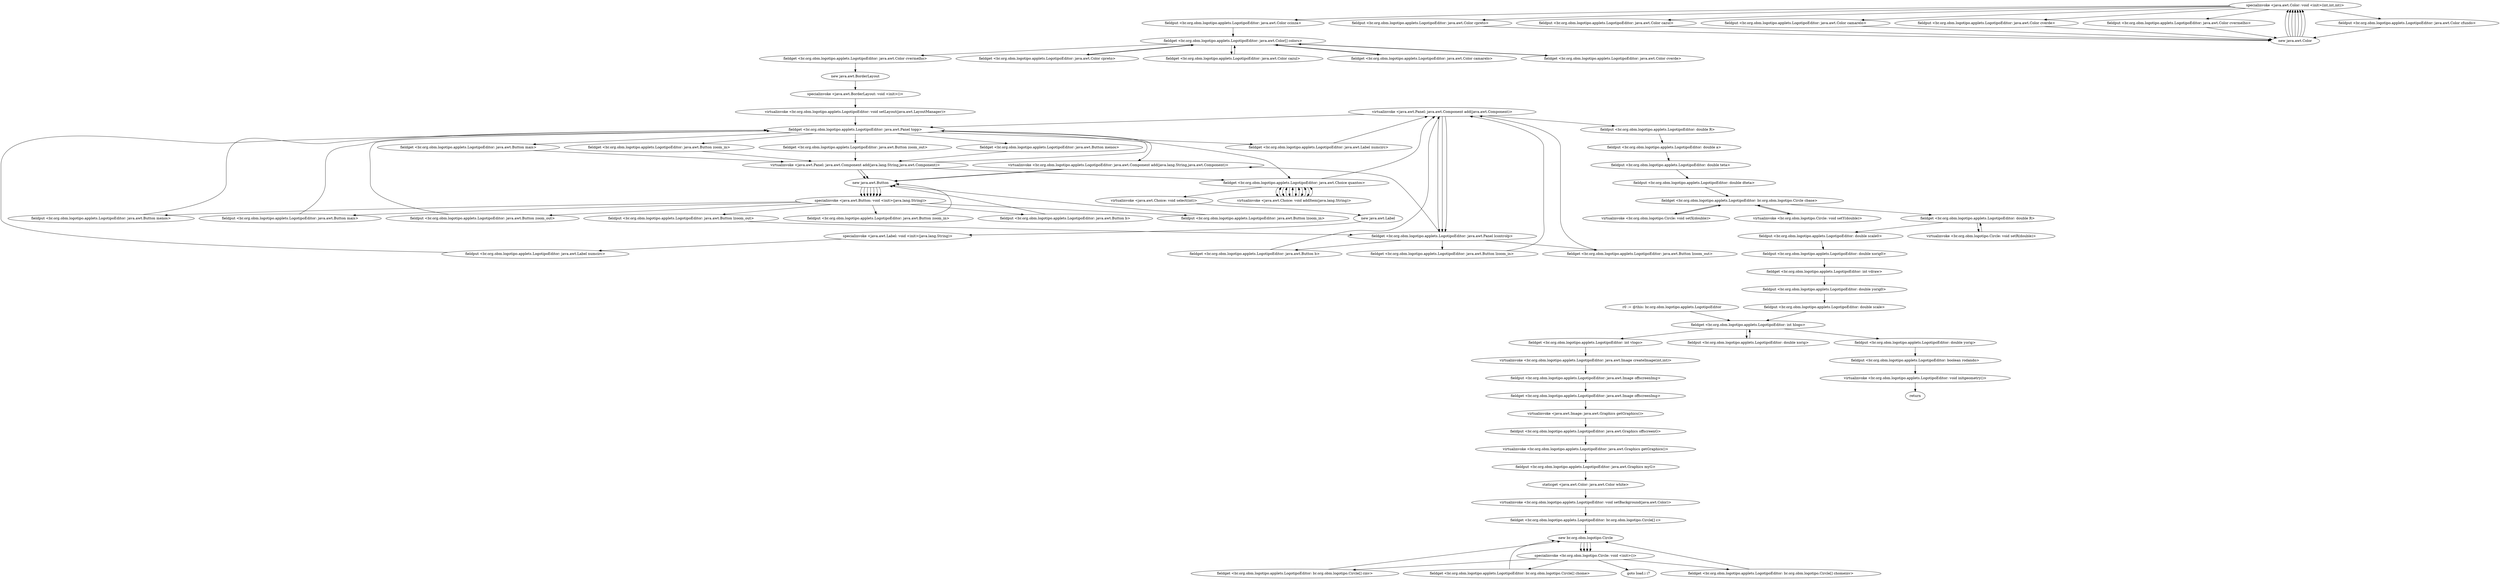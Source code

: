 digraph "" {
"r0 := @this: br.org.obm.logotipo.applets.LogotipoEditor"->"fieldget <br.org.obm.logotipo.applets.LogotipoEditor: int hlogo>";
 "fieldget <br.org.obm.logotipo.applets.LogotipoEditor: int hlogo>"->"fieldget <br.org.obm.logotipo.applets.LogotipoEditor: int vlogo>";
 "fieldget <br.org.obm.logotipo.applets.LogotipoEditor: int vlogo>"->"virtualinvoke <br.org.obm.logotipo.applets.LogotipoEditor: java.awt.Image createImage(int,int)>";
 "virtualinvoke <br.org.obm.logotipo.applets.LogotipoEditor: java.awt.Image createImage(int,int)>"->"fieldput <br.org.obm.logotipo.applets.LogotipoEditor: java.awt.Image offscreenImg>";
 "fieldput <br.org.obm.logotipo.applets.LogotipoEditor: java.awt.Image offscreenImg>"->"fieldget <br.org.obm.logotipo.applets.LogotipoEditor: java.awt.Image offscreenImg>";
 "fieldget <br.org.obm.logotipo.applets.LogotipoEditor: java.awt.Image offscreenImg>"->"virtualinvoke <java.awt.Image: java.awt.Graphics getGraphics()>";
 "virtualinvoke <java.awt.Image: java.awt.Graphics getGraphics()>"->"fieldput <br.org.obm.logotipo.applets.LogotipoEditor: java.awt.Graphics offscreenG>";
 "fieldput <br.org.obm.logotipo.applets.LogotipoEditor: java.awt.Graphics offscreenG>"->"virtualinvoke <br.org.obm.logotipo.applets.LogotipoEditor: java.awt.Graphics getGraphics()>";
 "virtualinvoke <br.org.obm.logotipo.applets.LogotipoEditor: java.awt.Graphics getGraphics()>"->"fieldput <br.org.obm.logotipo.applets.LogotipoEditor: java.awt.Graphics myG>";
 "fieldput <br.org.obm.logotipo.applets.LogotipoEditor: java.awt.Graphics myG>"->"staticget <java.awt.Color: java.awt.Color white>";
 "staticget <java.awt.Color: java.awt.Color white>"->"virtualinvoke <br.org.obm.logotipo.applets.LogotipoEditor: void setBackground(java.awt.Color)>";
 "virtualinvoke <br.org.obm.logotipo.applets.LogotipoEditor: void setBackground(java.awt.Color)>"->"fieldget <br.org.obm.logotipo.applets.LogotipoEditor: br.org.obm.logotipo.Circle[] c>";
 "fieldget <br.org.obm.logotipo.applets.LogotipoEditor: br.org.obm.logotipo.Circle[] c>"->"new br.org.obm.logotipo.Circle";
 "new br.org.obm.logotipo.Circle"->"specialinvoke <br.org.obm.logotipo.Circle: void <init>()>";
 "specialinvoke <br.org.obm.logotipo.Circle: void <init>()>"->"fieldget <br.org.obm.logotipo.applets.LogotipoEditor: br.org.obm.logotipo.Circle[] cinv>";
 "fieldget <br.org.obm.logotipo.applets.LogotipoEditor: br.org.obm.logotipo.Circle[] cinv>"->"new br.org.obm.logotipo.Circle";
 "new br.org.obm.logotipo.Circle"->"specialinvoke <br.org.obm.logotipo.Circle: void <init>()>";
 "specialinvoke <br.org.obm.logotipo.Circle: void <init>()>"->"fieldget <br.org.obm.logotipo.applets.LogotipoEditor: br.org.obm.logotipo.Circle[] chome>";
 "fieldget <br.org.obm.logotipo.applets.LogotipoEditor: br.org.obm.logotipo.Circle[] chome>"->"new br.org.obm.logotipo.Circle";
 "new br.org.obm.logotipo.Circle"->"specialinvoke <br.org.obm.logotipo.Circle: void <init>()>";
 "specialinvoke <br.org.obm.logotipo.Circle: void <init>()>"->"fieldget <br.org.obm.logotipo.applets.LogotipoEditor: br.org.obm.logotipo.Circle[] chomeinv>";
 "fieldget <br.org.obm.logotipo.applets.LogotipoEditor: br.org.obm.logotipo.Circle[] chomeinv>"->"new br.org.obm.logotipo.Circle";
 "new br.org.obm.logotipo.Circle"->"specialinvoke <br.org.obm.logotipo.Circle: void <init>()>";
 "specialinvoke <br.org.obm.logotipo.Circle: void <init>()>"->"goto load.i i7";
"new java.awt.Color";
 "new java.awt.Color"->"specialinvoke <java.awt.Color: void <init>(int,int,int)>";
 "specialinvoke <java.awt.Color: void <init>(int,int,int)>"->"fieldput <br.org.obm.logotipo.applets.LogotipoEditor: java.awt.Color cfundo>";
 "fieldput <br.org.obm.logotipo.applets.LogotipoEditor: java.awt.Color cfundo>"->"new java.awt.Color";
 "new java.awt.Color"->"specialinvoke <java.awt.Color: void <init>(int,int,int)>";
 "specialinvoke <java.awt.Color: void <init>(int,int,int)>"->"fieldput <br.org.obm.logotipo.applets.LogotipoEditor: java.awt.Color cpreto>";
 "fieldput <br.org.obm.logotipo.applets.LogotipoEditor: java.awt.Color cpreto>"->"new java.awt.Color";
 "new java.awt.Color"->"specialinvoke <java.awt.Color: void <init>(int,int,int)>";
 "specialinvoke <java.awt.Color: void <init>(int,int,int)>"->"fieldput <br.org.obm.logotipo.applets.LogotipoEditor: java.awt.Color cazul>";
 "fieldput <br.org.obm.logotipo.applets.LogotipoEditor: java.awt.Color cazul>"->"new java.awt.Color";
 "new java.awt.Color"->"specialinvoke <java.awt.Color: void <init>(int,int,int)>";
 "specialinvoke <java.awt.Color: void <init>(int,int,int)>"->"fieldput <br.org.obm.logotipo.applets.LogotipoEditor: java.awt.Color camarelo>";
 "fieldput <br.org.obm.logotipo.applets.LogotipoEditor: java.awt.Color camarelo>"->"new java.awt.Color";
 "new java.awt.Color"->"specialinvoke <java.awt.Color: void <init>(int,int,int)>";
 "specialinvoke <java.awt.Color: void <init>(int,int,int)>"->"fieldput <br.org.obm.logotipo.applets.LogotipoEditor: java.awt.Color cverde>";
 "fieldput <br.org.obm.logotipo.applets.LogotipoEditor: java.awt.Color cverde>"->"new java.awt.Color";
 "new java.awt.Color"->"specialinvoke <java.awt.Color: void <init>(int,int,int)>";
 "specialinvoke <java.awt.Color: void <init>(int,int,int)>"->"fieldput <br.org.obm.logotipo.applets.LogotipoEditor: java.awt.Color cvermelho>";
 "fieldput <br.org.obm.logotipo.applets.LogotipoEditor: java.awt.Color cvermelho>"->"new java.awt.Color";
 "new java.awt.Color"->"specialinvoke <java.awt.Color: void <init>(int,int,int)>";
 "specialinvoke <java.awt.Color: void <init>(int,int,int)>"->"fieldput <br.org.obm.logotipo.applets.LogotipoEditor: java.awt.Color ccinza>";
 "fieldput <br.org.obm.logotipo.applets.LogotipoEditor: java.awt.Color ccinza>"->"fieldget <br.org.obm.logotipo.applets.LogotipoEditor: java.awt.Color[] colors>";
 "fieldget <br.org.obm.logotipo.applets.LogotipoEditor: java.awt.Color[] colors>"->"fieldget <br.org.obm.logotipo.applets.LogotipoEditor: java.awt.Color cpreto>";
 "fieldget <br.org.obm.logotipo.applets.LogotipoEditor: java.awt.Color cpreto>"->"fieldget <br.org.obm.logotipo.applets.LogotipoEditor: java.awt.Color[] colors>";
 "fieldget <br.org.obm.logotipo.applets.LogotipoEditor: java.awt.Color[] colors>"->"fieldget <br.org.obm.logotipo.applets.LogotipoEditor: java.awt.Color cazul>";
 "fieldget <br.org.obm.logotipo.applets.LogotipoEditor: java.awt.Color cazul>"->"fieldget <br.org.obm.logotipo.applets.LogotipoEditor: java.awt.Color[] colors>";
 "fieldget <br.org.obm.logotipo.applets.LogotipoEditor: java.awt.Color[] colors>"->"fieldget <br.org.obm.logotipo.applets.LogotipoEditor: java.awt.Color camarelo>";
 "fieldget <br.org.obm.logotipo.applets.LogotipoEditor: java.awt.Color camarelo>"->"fieldget <br.org.obm.logotipo.applets.LogotipoEditor: java.awt.Color[] colors>";
 "fieldget <br.org.obm.logotipo.applets.LogotipoEditor: java.awt.Color[] colors>"->"fieldget <br.org.obm.logotipo.applets.LogotipoEditor: java.awt.Color cverde>";
 "fieldget <br.org.obm.logotipo.applets.LogotipoEditor: java.awt.Color cverde>"->"fieldget <br.org.obm.logotipo.applets.LogotipoEditor: java.awt.Color[] colors>";
 "fieldget <br.org.obm.logotipo.applets.LogotipoEditor: java.awt.Color[] colors>"->"fieldget <br.org.obm.logotipo.applets.LogotipoEditor: java.awt.Color cvermelho>";
 "fieldget <br.org.obm.logotipo.applets.LogotipoEditor: java.awt.Color cvermelho>"->"new java.awt.BorderLayout";
 "new java.awt.BorderLayout"->"specialinvoke <java.awt.BorderLayout: void <init>()>";
 "specialinvoke <java.awt.BorderLayout: void <init>()>"->"virtualinvoke <br.org.obm.logotipo.applets.LogotipoEditor: void setLayout(java.awt.LayoutManager)>";
 "virtualinvoke <br.org.obm.logotipo.applets.LogotipoEditor: void setLayout(java.awt.LayoutManager)>"->"fieldget <br.org.obm.logotipo.applets.LogotipoEditor: java.awt.Panel topp>";
 "fieldget <br.org.obm.logotipo.applets.LogotipoEditor: java.awt.Panel topp>"->"virtualinvoke <br.org.obm.logotipo.applets.LogotipoEditor: java.awt.Component add(java.lang.String,java.awt.Component)>";
 "virtualinvoke <br.org.obm.logotipo.applets.LogotipoEditor: java.awt.Component add(java.lang.String,java.awt.Component)>"->"new java.awt.Button";
 "new java.awt.Button"->"specialinvoke <java.awt.Button: void <init>(java.lang.String)>";
 "specialinvoke <java.awt.Button: void <init>(java.lang.String)>"->"fieldput <br.org.obm.logotipo.applets.LogotipoEditor: java.awt.Button b>";
 "fieldput <br.org.obm.logotipo.applets.LogotipoEditor: java.awt.Button b>"->"new java.awt.Button";
 "new java.awt.Button"->"specialinvoke <java.awt.Button: void <init>(java.lang.String)>";
 "specialinvoke <java.awt.Button: void <init>(java.lang.String)>"->"fieldput <br.org.obm.logotipo.applets.LogotipoEditor: java.awt.Button lzoom_in>";
 "fieldput <br.org.obm.logotipo.applets.LogotipoEditor: java.awt.Button lzoom_in>"->"new java.awt.Button";
 "new java.awt.Button"->"specialinvoke <java.awt.Button: void <init>(java.lang.String)>";
 "specialinvoke <java.awt.Button: void <init>(java.lang.String)>"->"fieldput <br.org.obm.logotipo.applets.LogotipoEditor: java.awt.Button lzoom_out>";
 "fieldput <br.org.obm.logotipo.applets.LogotipoEditor: java.awt.Button lzoom_out>"->"fieldget <br.org.obm.logotipo.applets.LogotipoEditor: java.awt.Panel lcontrolp>";
 "fieldget <br.org.obm.logotipo.applets.LogotipoEditor: java.awt.Panel lcontrolp>"->"fieldget <br.org.obm.logotipo.applets.LogotipoEditor: java.awt.Button b>";
 "fieldget <br.org.obm.logotipo.applets.LogotipoEditor: java.awt.Button b>"->"virtualinvoke <java.awt.Panel: java.awt.Component add(java.awt.Component)>";
 "virtualinvoke <java.awt.Panel: java.awt.Component add(java.awt.Component)>"->"fieldget <br.org.obm.logotipo.applets.LogotipoEditor: java.awt.Panel lcontrolp>";
 "fieldget <br.org.obm.logotipo.applets.LogotipoEditor: java.awt.Panel lcontrolp>"->"fieldget <br.org.obm.logotipo.applets.LogotipoEditor: java.awt.Button lzoom_in>";
 "fieldget <br.org.obm.logotipo.applets.LogotipoEditor: java.awt.Button lzoom_in>"->"virtualinvoke <java.awt.Panel: java.awt.Component add(java.awt.Component)>";
 "virtualinvoke <java.awt.Panel: java.awt.Component add(java.awt.Component)>"->"fieldget <br.org.obm.logotipo.applets.LogotipoEditor: java.awt.Panel lcontrolp>";
 "fieldget <br.org.obm.logotipo.applets.LogotipoEditor: java.awt.Panel lcontrolp>"->"fieldget <br.org.obm.logotipo.applets.LogotipoEditor: java.awt.Button lzoom_out>";
 "fieldget <br.org.obm.logotipo.applets.LogotipoEditor: java.awt.Button lzoom_out>"->"virtualinvoke <java.awt.Panel: java.awt.Component add(java.awt.Component)>";
 "virtualinvoke <java.awt.Panel: java.awt.Component add(java.awt.Component)>"->"fieldget <br.org.obm.logotipo.applets.LogotipoEditor: java.awt.Panel lcontrolp>";
 "fieldget <br.org.obm.logotipo.applets.LogotipoEditor: java.awt.Panel lcontrolp>"->"virtualinvoke <br.org.obm.logotipo.applets.LogotipoEditor: java.awt.Component add(java.lang.String,java.awt.Component)>";
 "virtualinvoke <br.org.obm.logotipo.applets.LogotipoEditor: java.awt.Component add(java.lang.String,java.awt.Component)>"->"new java.awt.Button";
 "new java.awt.Button"->"specialinvoke <java.awt.Button: void <init>(java.lang.String)>";
 "specialinvoke <java.awt.Button: void <init>(java.lang.String)>"->"fieldput <br.org.obm.logotipo.applets.LogotipoEditor: java.awt.Button menos>";
 "fieldput <br.org.obm.logotipo.applets.LogotipoEditor: java.awt.Button menos>"->"fieldget <br.org.obm.logotipo.applets.LogotipoEditor: java.awt.Panel topp>";
 "fieldget <br.org.obm.logotipo.applets.LogotipoEditor: java.awt.Panel topp>"->"fieldget <br.org.obm.logotipo.applets.LogotipoEditor: java.awt.Button menos>";
 "fieldget <br.org.obm.logotipo.applets.LogotipoEditor: java.awt.Button menos>"->"virtualinvoke <java.awt.Panel: java.awt.Component add(java.lang.String,java.awt.Component)>";
 "virtualinvoke <java.awt.Panel: java.awt.Component add(java.lang.String,java.awt.Component)>"->"new java.awt.Button";
 "new java.awt.Button"->"specialinvoke <java.awt.Button: void <init>(java.lang.String)>";
 "specialinvoke <java.awt.Button: void <init>(java.lang.String)>"->"fieldput <br.org.obm.logotipo.applets.LogotipoEditor: java.awt.Button mais>";
 "fieldput <br.org.obm.logotipo.applets.LogotipoEditor: java.awt.Button mais>"->"fieldget <br.org.obm.logotipo.applets.LogotipoEditor: java.awt.Panel topp>";
 "fieldget <br.org.obm.logotipo.applets.LogotipoEditor: java.awt.Panel topp>"->"fieldget <br.org.obm.logotipo.applets.LogotipoEditor: java.awt.Button mais>";
 "fieldget <br.org.obm.logotipo.applets.LogotipoEditor: java.awt.Button mais>"->"virtualinvoke <java.awt.Panel: java.awt.Component add(java.lang.String,java.awt.Component)>";
 "virtualinvoke <java.awt.Panel: java.awt.Component add(java.lang.String,java.awt.Component)>"->"new java.awt.Button";
 "new java.awt.Button"->"specialinvoke <java.awt.Button: void <init>(java.lang.String)>";
 "specialinvoke <java.awt.Button: void <init>(java.lang.String)>"->"fieldput <br.org.obm.logotipo.applets.LogotipoEditor: java.awt.Button zoom_in>";
 "fieldput <br.org.obm.logotipo.applets.LogotipoEditor: java.awt.Button zoom_in>"->"new java.awt.Button";
 "new java.awt.Button"->"specialinvoke <java.awt.Button: void <init>(java.lang.String)>";
 "specialinvoke <java.awt.Button: void <init>(java.lang.String)>"->"fieldput <br.org.obm.logotipo.applets.LogotipoEditor: java.awt.Button zoom_out>";
 "fieldput <br.org.obm.logotipo.applets.LogotipoEditor: java.awt.Button zoom_out>"->"fieldget <br.org.obm.logotipo.applets.LogotipoEditor: java.awt.Panel topp>";
 "fieldget <br.org.obm.logotipo.applets.LogotipoEditor: java.awt.Panel topp>"->"fieldget <br.org.obm.logotipo.applets.LogotipoEditor: java.awt.Button zoom_in>";
 "fieldget <br.org.obm.logotipo.applets.LogotipoEditor: java.awt.Button zoom_in>"->"virtualinvoke <java.awt.Panel: java.awt.Component add(java.lang.String,java.awt.Component)>";
 "virtualinvoke <java.awt.Panel: java.awt.Component add(java.lang.String,java.awt.Component)>"->"fieldget <br.org.obm.logotipo.applets.LogotipoEditor: java.awt.Panel topp>";
 "fieldget <br.org.obm.logotipo.applets.LogotipoEditor: java.awt.Panel topp>"->"fieldget <br.org.obm.logotipo.applets.LogotipoEditor: java.awt.Button zoom_out>";
 "fieldget <br.org.obm.logotipo.applets.LogotipoEditor: java.awt.Button zoom_out>"->"virtualinvoke <java.awt.Panel: java.awt.Component add(java.lang.String,java.awt.Component)>";
 "virtualinvoke <java.awt.Panel: java.awt.Component add(java.lang.String,java.awt.Component)>"->"fieldget <br.org.obm.logotipo.applets.LogotipoEditor: java.awt.Choice quantos>";
 "fieldget <br.org.obm.logotipo.applets.LogotipoEditor: java.awt.Choice quantos>"->"virtualinvoke <java.awt.Choice: void addItem(java.lang.String)>";
 "virtualinvoke <java.awt.Choice: void addItem(java.lang.String)>"->"fieldget <br.org.obm.logotipo.applets.LogotipoEditor: java.awt.Choice quantos>";
 "fieldget <br.org.obm.logotipo.applets.LogotipoEditor: java.awt.Choice quantos>"->"virtualinvoke <java.awt.Choice: void addItem(java.lang.String)>";
 "virtualinvoke <java.awt.Choice: void addItem(java.lang.String)>"->"fieldget <br.org.obm.logotipo.applets.LogotipoEditor: java.awt.Choice quantos>";
 "fieldget <br.org.obm.logotipo.applets.LogotipoEditor: java.awt.Choice quantos>"->"virtualinvoke <java.awt.Choice: void addItem(java.lang.String)>";
 "virtualinvoke <java.awt.Choice: void addItem(java.lang.String)>"->"fieldget <br.org.obm.logotipo.applets.LogotipoEditor: java.awt.Choice quantos>";
 "fieldget <br.org.obm.logotipo.applets.LogotipoEditor: java.awt.Choice quantos>"->"virtualinvoke <java.awt.Choice: void addItem(java.lang.String)>";
 "virtualinvoke <java.awt.Choice: void addItem(java.lang.String)>"->"fieldget <br.org.obm.logotipo.applets.LogotipoEditor: java.awt.Choice quantos>";
 "fieldget <br.org.obm.logotipo.applets.LogotipoEditor: java.awt.Choice quantos>"->"virtualinvoke <java.awt.Choice: void addItem(java.lang.String)>";
 "virtualinvoke <java.awt.Choice: void addItem(java.lang.String)>"->"fieldget <br.org.obm.logotipo.applets.LogotipoEditor: java.awt.Choice quantos>";
 "fieldget <br.org.obm.logotipo.applets.LogotipoEditor: java.awt.Choice quantos>"->"virtualinvoke <java.awt.Choice: void addItem(java.lang.String)>";
 "virtualinvoke <java.awt.Choice: void addItem(java.lang.String)>"->"fieldget <br.org.obm.logotipo.applets.LogotipoEditor: java.awt.Choice quantos>";
 "fieldget <br.org.obm.logotipo.applets.LogotipoEditor: java.awt.Choice quantos>"->"virtualinvoke <java.awt.Choice: void select(int)>";
 "virtualinvoke <java.awt.Choice: void select(int)>"->"new java.awt.Label";
 "new java.awt.Label"->"specialinvoke <java.awt.Label: void <init>(java.lang.String)>";
 "specialinvoke <java.awt.Label: void <init>(java.lang.String)>"->"fieldput <br.org.obm.logotipo.applets.LogotipoEditor: java.awt.Label numcirc>";
 "fieldput <br.org.obm.logotipo.applets.LogotipoEditor: java.awt.Label numcirc>"->"fieldget <br.org.obm.logotipo.applets.LogotipoEditor: java.awt.Panel topp>";
 "fieldget <br.org.obm.logotipo.applets.LogotipoEditor: java.awt.Panel topp>"->"fieldget <br.org.obm.logotipo.applets.LogotipoEditor: java.awt.Label numcirc>";
 "fieldget <br.org.obm.logotipo.applets.LogotipoEditor: java.awt.Label numcirc>"->"virtualinvoke <java.awt.Panel: java.awt.Component add(java.awt.Component)>";
 "virtualinvoke <java.awt.Panel: java.awt.Component add(java.awt.Component)>"->"fieldget <br.org.obm.logotipo.applets.LogotipoEditor: java.awt.Panel topp>";
 "fieldget <br.org.obm.logotipo.applets.LogotipoEditor: java.awt.Panel topp>"->"fieldget <br.org.obm.logotipo.applets.LogotipoEditor: java.awt.Choice quantos>";
 "fieldget <br.org.obm.logotipo.applets.LogotipoEditor: java.awt.Choice quantos>"->"virtualinvoke <java.awt.Panel: java.awt.Component add(java.awt.Component)>";
 "virtualinvoke <java.awt.Panel: java.awt.Component add(java.awt.Component)>"->"fieldput <br.org.obm.logotipo.applets.LogotipoEditor: double R>";
 "fieldput <br.org.obm.logotipo.applets.LogotipoEditor: double R>"->"fieldput <br.org.obm.logotipo.applets.LogotipoEditor: double a>";
 "fieldput <br.org.obm.logotipo.applets.LogotipoEditor: double a>"->"fieldput <br.org.obm.logotipo.applets.LogotipoEditor: double teta>";
 "fieldput <br.org.obm.logotipo.applets.LogotipoEditor: double teta>"->"fieldput <br.org.obm.logotipo.applets.LogotipoEditor: double dteta>";
 "fieldput <br.org.obm.logotipo.applets.LogotipoEditor: double dteta>"->"fieldget <br.org.obm.logotipo.applets.LogotipoEditor: br.org.obm.logotipo.Circle cbase>";
 "fieldget <br.org.obm.logotipo.applets.LogotipoEditor: br.org.obm.logotipo.Circle cbase>"->"virtualinvoke <br.org.obm.logotipo.Circle: void setX(double)>";
 "virtualinvoke <br.org.obm.logotipo.Circle: void setX(double)>"->"fieldget <br.org.obm.logotipo.applets.LogotipoEditor: br.org.obm.logotipo.Circle cbase>";
 "fieldget <br.org.obm.logotipo.applets.LogotipoEditor: br.org.obm.logotipo.Circle cbase>"->"virtualinvoke <br.org.obm.logotipo.Circle: void setY(double)>";
 "virtualinvoke <br.org.obm.logotipo.Circle: void setY(double)>"->"fieldget <br.org.obm.logotipo.applets.LogotipoEditor: br.org.obm.logotipo.Circle cbase>";
 "fieldget <br.org.obm.logotipo.applets.LogotipoEditor: br.org.obm.logotipo.Circle cbase>"->"fieldget <br.org.obm.logotipo.applets.LogotipoEditor: double R>";
 "fieldget <br.org.obm.logotipo.applets.LogotipoEditor: double R>"->"virtualinvoke <br.org.obm.logotipo.Circle: void setR(double)>";
 "virtualinvoke <br.org.obm.logotipo.Circle: void setR(double)>"->"fieldget <br.org.obm.logotipo.applets.LogotipoEditor: double R>";
 "fieldget <br.org.obm.logotipo.applets.LogotipoEditor: double R>"->"fieldput <br.org.obm.logotipo.applets.LogotipoEditor: double scale0>";
 "fieldput <br.org.obm.logotipo.applets.LogotipoEditor: double scale0>"->"fieldput <br.org.obm.logotipo.applets.LogotipoEditor: double xorig0>";
 "fieldput <br.org.obm.logotipo.applets.LogotipoEditor: double xorig0>"->"fieldget <br.org.obm.logotipo.applets.LogotipoEditor: int vdraw>";
 "fieldget <br.org.obm.logotipo.applets.LogotipoEditor: int vdraw>"->"fieldput <br.org.obm.logotipo.applets.LogotipoEditor: double yorig0>";
 "fieldput <br.org.obm.logotipo.applets.LogotipoEditor: double yorig0>"->"fieldput <br.org.obm.logotipo.applets.LogotipoEditor: double scale>";
 "fieldput <br.org.obm.logotipo.applets.LogotipoEditor: double scale>"->"fieldget <br.org.obm.logotipo.applets.LogotipoEditor: int hlogo>";
 "fieldget <br.org.obm.logotipo.applets.LogotipoEditor: int hlogo>"->"fieldput <br.org.obm.logotipo.applets.LogotipoEditor: double xorig>";
 "fieldput <br.org.obm.logotipo.applets.LogotipoEditor: double xorig>"->"fieldget <br.org.obm.logotipo.applets.LogotipoEditor: int hlogo>";
 "fieldget <br.org.obm.logotipo.applets.LogotipoEditor: int hlogo>"->"fieldput <br.org.obm.logotipo.applets.LogotipoEditor: double yorig>";
 "fieldput <br.org.obm.logotipo.applets.LogotipoEditor: double yorig>"->"fieldput <br.org.obm.logotipo.applets.LogotipoEditor: boolean rodando>";
 "fieldput <br.org.obm.logotipo.applets.LogotipoEditor: boolean rodando>"->"virtualinvoke <br.org.obm.logotipo.applets.LogotipoEditor: void initgeometry()>";
 "virtualinvoke <br.org.obm.logotipo.applets.LogotipoEditor: void initgeometry()>"->"return";
}
